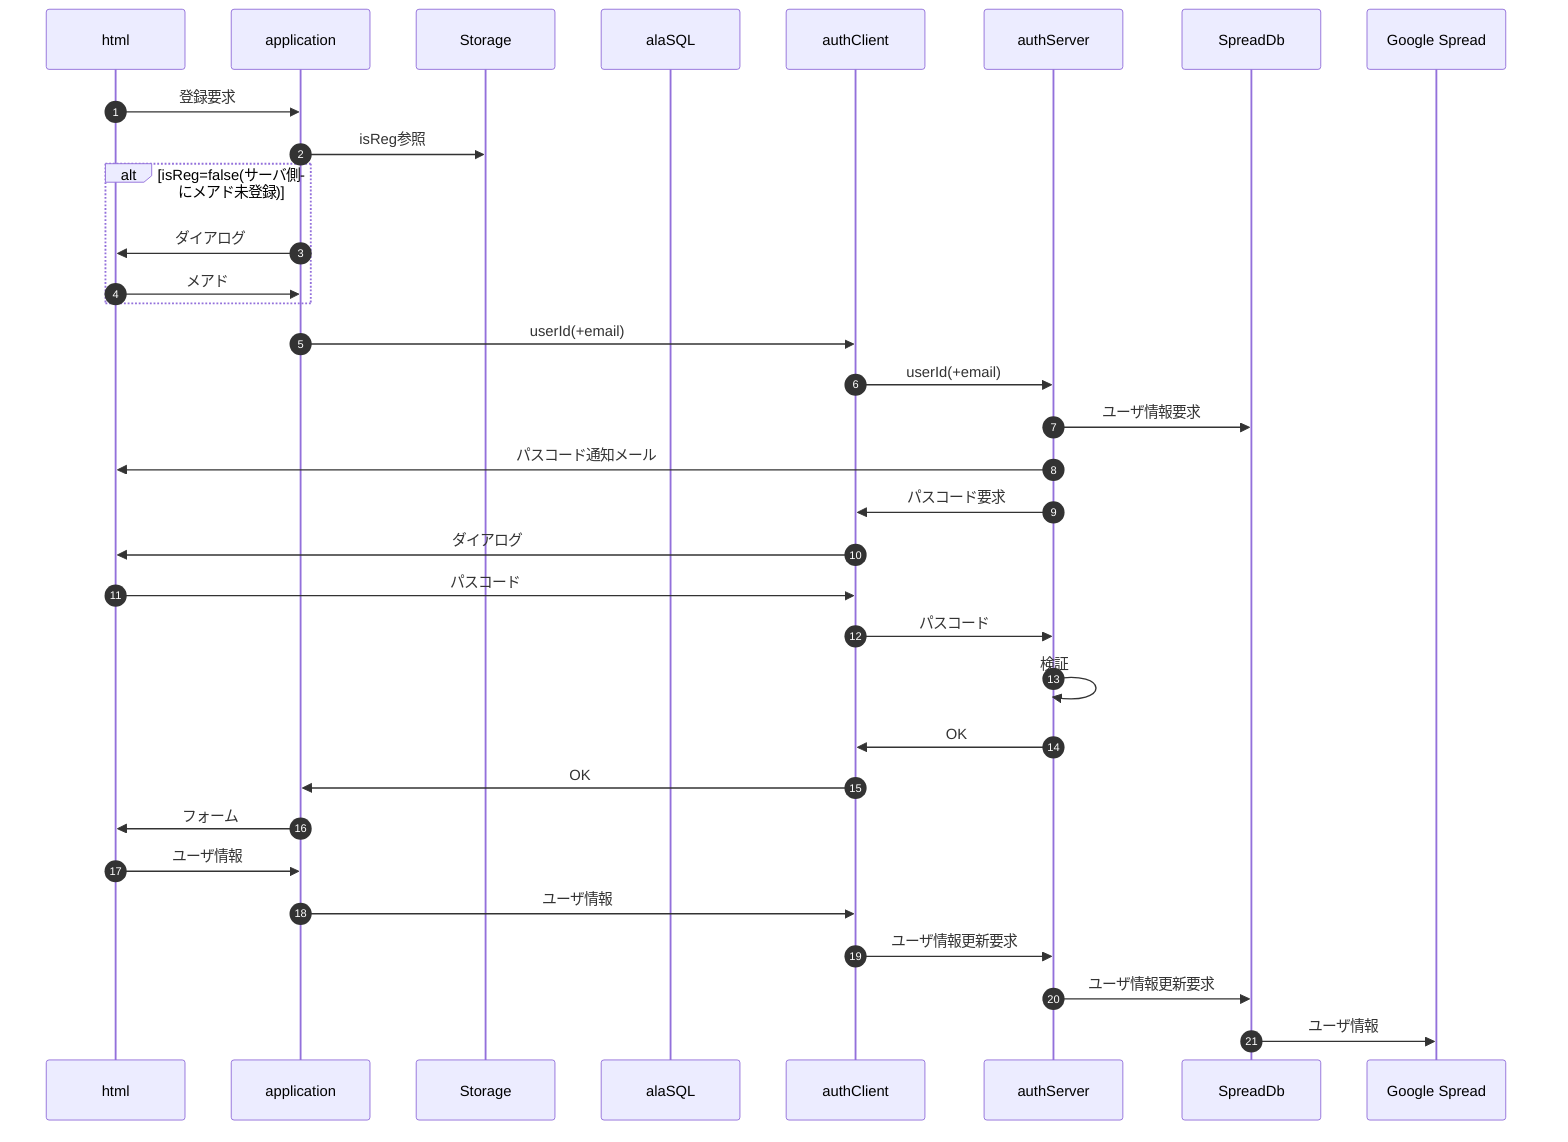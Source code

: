 sequenceDiagram
  autonumber
  participant html
  participant ap as application
  participant st as Storage
  participant db as alaSQL
  participant cl as authClient
  participant sv as authServer
  participant sp as SpreadDb
  participant sh as Google Spread

%% メンバ登録(フォーム)
html ->> ap : 登録要求
ap ->> st : isReg参照
alt isReg=false(サーバ側にメアド未登録)
  ap ->> html : ダイアログ
  html ->> ap : メアド
end
ap ->> cl : userId(+email)
cl ->> sv : userId(+email)
sv ->> sp : ユーザ情報要求
sv ->> html : パスコード通知メール
sv ->> cl : パスコード要求
cl ->> html : ダイアログ
html ->> cl : パスコード
cl ->> sv : パスコード
sv ->> sv : 検証
sv ->> cl : OK
cl ->> ap : OK

ap ->> html : フォーム
html ->> ap : ユーザ情報
ap ->> cl : ユーザ情報
cl ->> sv : ユーザ情報更新要求
sv ->> sp : ユーザ情報更新要求
sp ->> sh : ユーザ情報